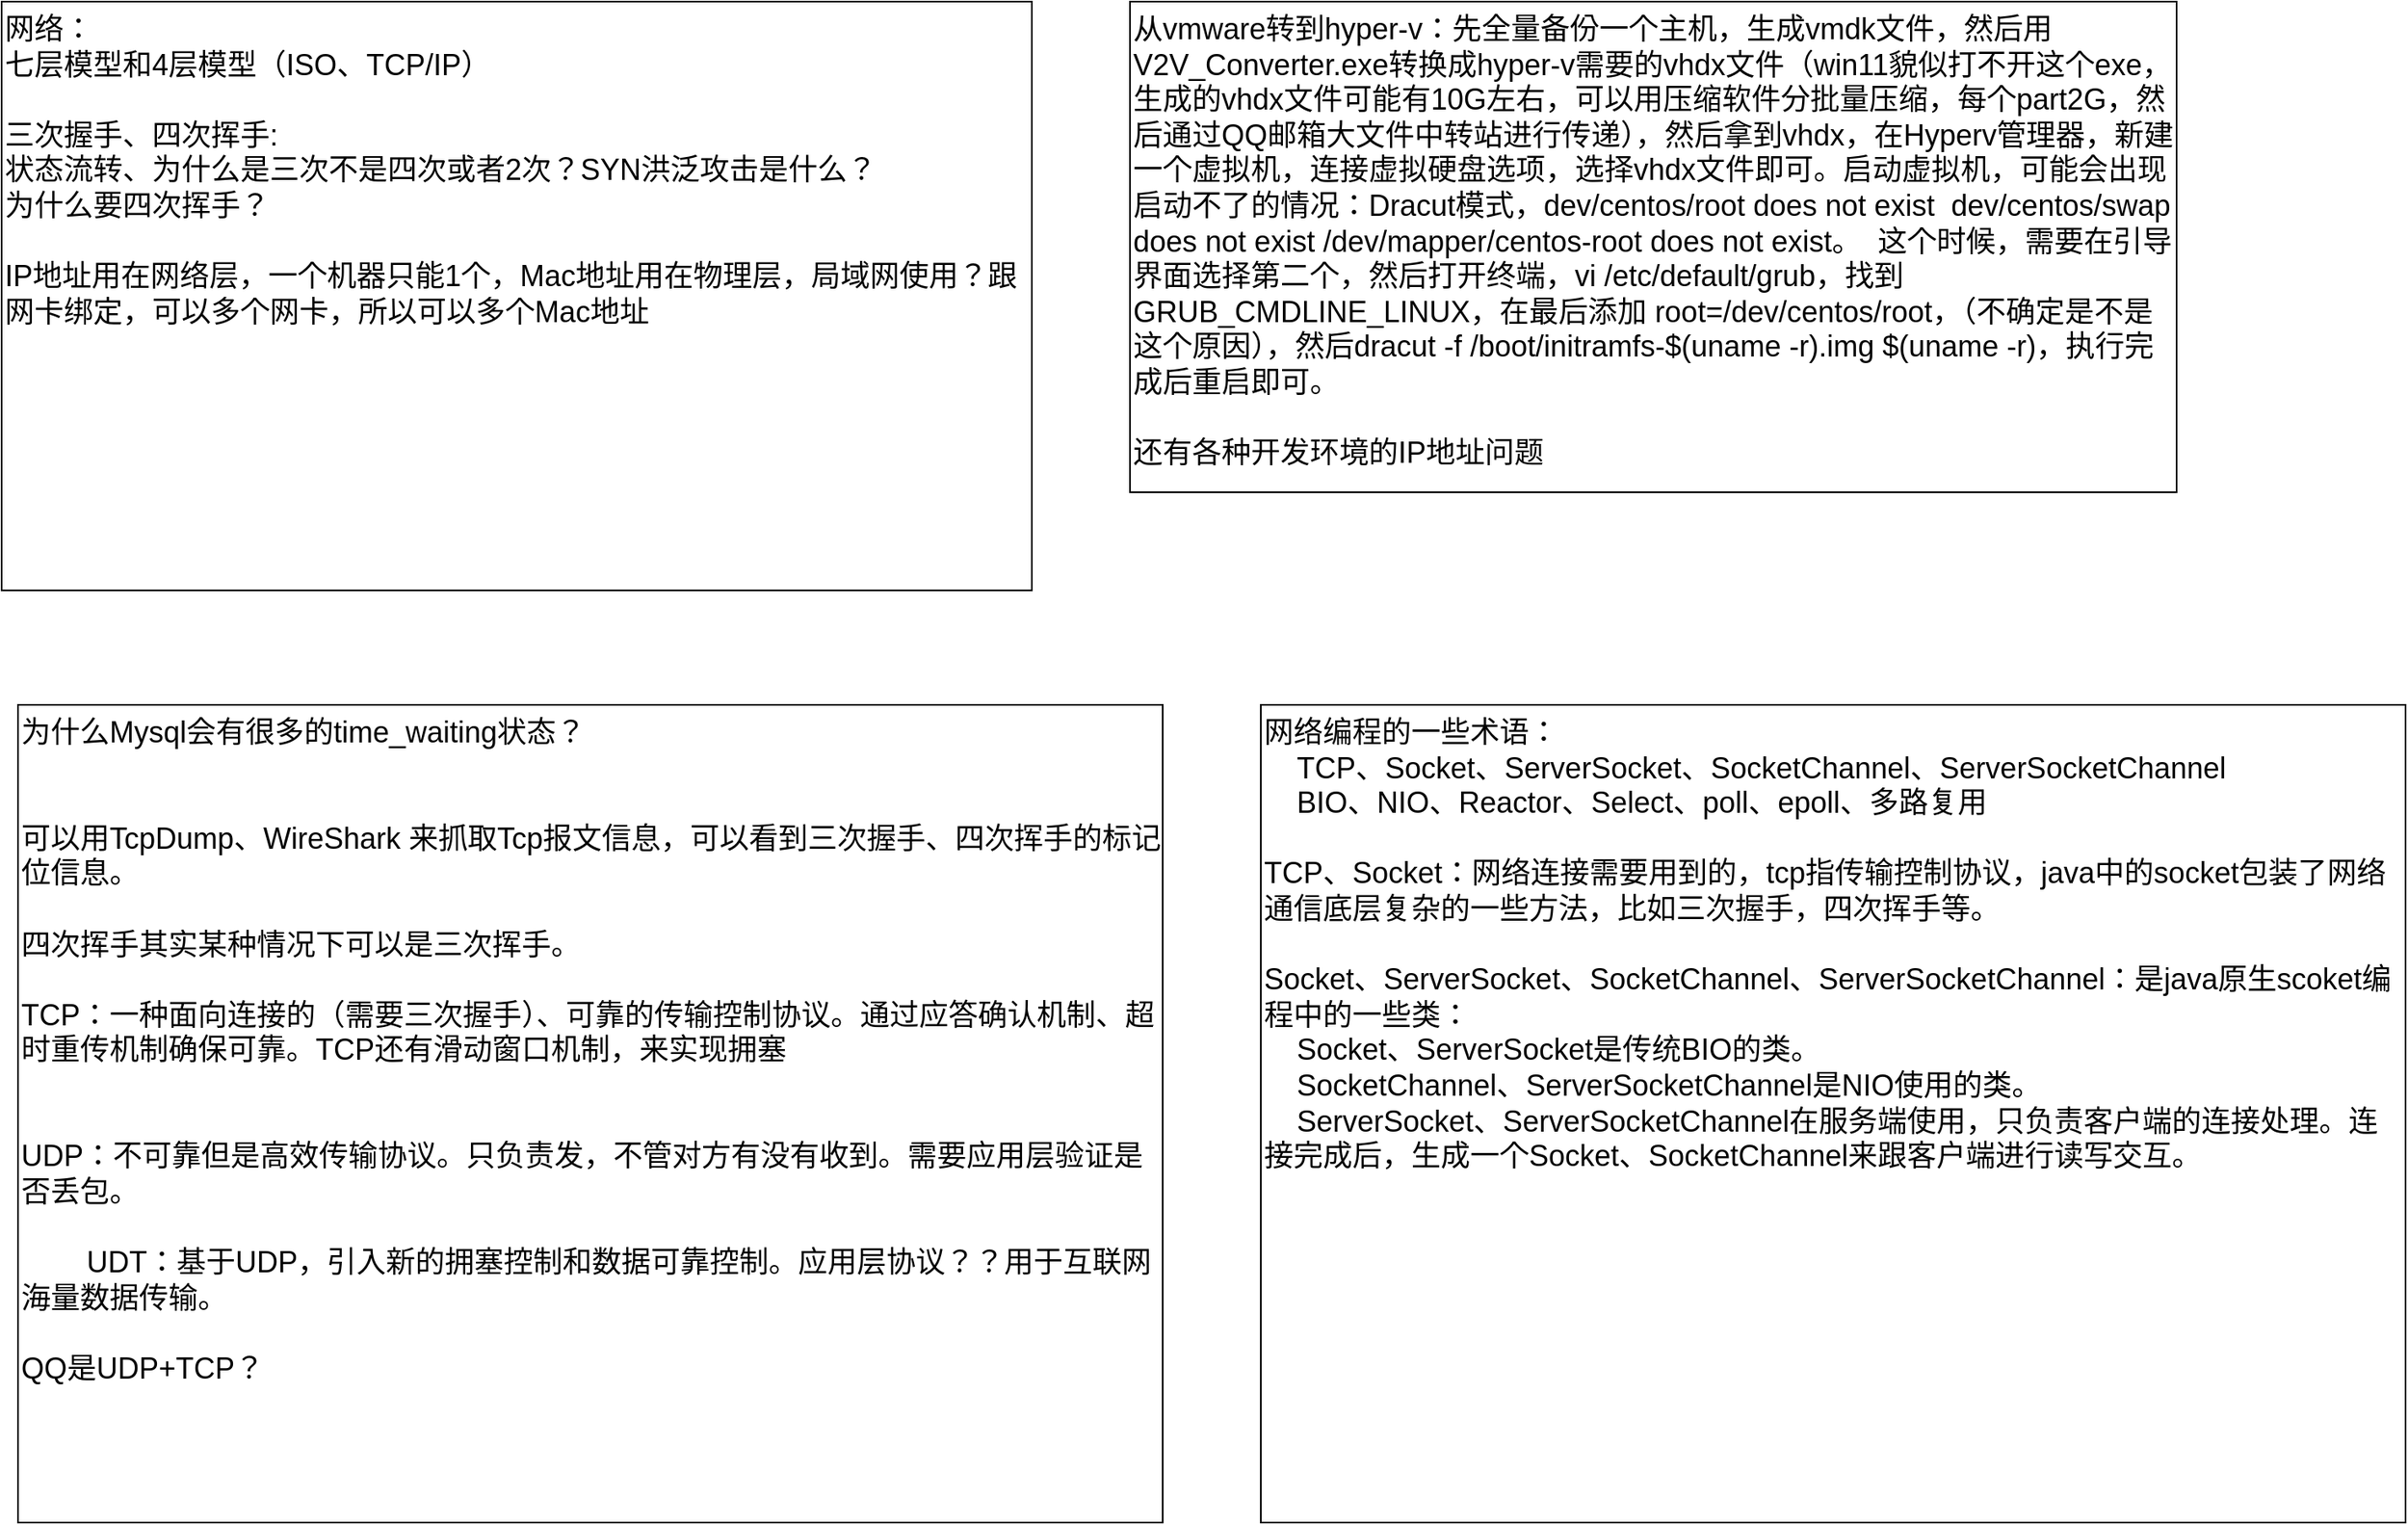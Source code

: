 <mxfile version="22.1.15" type="github">
  <diagram name="第 1 页" id="dfQ2K8U6RCrprToEWXjN">
    <mxGraphModel dx="1434" dy="758" grid="1" gridSize="10" guides="1" tooltips="1" connect="1" arrows="1" fold="1" page="1" pageScale="1" pageWidth="827" pageHeight="1169" math="0" shadow="0">
      <root>
        <mxCell id="0" />
        <mxCell id="1" parent="0" />
        <mxCell id="kspal44cpr0UDIiF-O2j-1" value="网络：&lt;br&gt;七层模型和4层模型（ISO、TCP/IP）&lt;br&gt;&lt;br&gt;三次握手、四次挥手:&lt;br&gt;状态流转、为什么是三次不是四次或者2次？SYN洪泛攻击是什么？&lt;br&gt;为什么要四次挥手？&lt;br&gt;&lt;br&gt;IP地址用在网络层，一个机器只能1个，Mac地址用在物理层，局域网使用？跟网卡绑定，可以多个网卡，所以可以多个Mac地址" style="rounded=0;whiteSpace=wrap;html=1;verticalAlign=top;align=left;fontSize=18;" parent="1" vertex="1">
          <mxGeometry x="90" y="230" width="630" height="360" as="geometry" />
        </mxCell>
        <mxCell id="Q0x3BzN4bDTh5bxxYxOY-1" value="为什么Mysql会有很多的time_waiting状态？&lt;br&gt;&lt;br&gt;&lt;br&gt;可以用TcpDump、WireShark 来抓取Tcp报文信息，可以看到三次握手、四次挥手的标记位信息。&lt;br&gt;&lt;br&gt;四次挥手其实某种情况下可以是三次挥手。&lt;br&gt;&lt;br&gt;TCP：一种面向连接的（需要三次握手）、可靠的传输控制协议。通过应答确认机制、超时重传机制确保可靠。TCP还有滑动窗口机制，来实现拥塞&lt;br&gt;&lt;br&gt;&lt;br&gt;UDP：不可靠但是高效传输协议。只负责发，不管对方有没有收到。需要应用层验证是否丢包。&lt;br&gt;&lt;br&gt;&lt;span style=&quot;white-space: pre;&quot;&gt;&#x9;&lt;/span&gt;UDT：基于UDP，引入新的拥塞控制和数据可靠控制。应用层协议？？用于互联网海量数据传输。&lt;br&gt;&lt;br&gt;QQ是UDP+TCP？" style="rounded=0;whiteSpace=wrap;html=1;verticalAlign=top;align=left;fontSize=18;" parent="1" vertex="1">
          <mxGeometry x="100" y="660" width="700" height="500" as="geometry" />
        </mxCell>
        <mxCell id="Q0x3BzN4bDTh5bxxYxOY-2" value="从vmware转到hyper-v：先全量备份一个主机，生成vmdk文件，然后用V2V_Converter.exe转换成hyper-v需要的vhdx文件（win11貌似打不开这个exe，生成的vhdx文件可能有10G左右，可以用压缩软件分批量压缩，每个part2G，然后通过QQ邮箱大文件中转站进行传递），然后拿到vhdx，在Hyperv管理器，新建一个虚拟机，连接虚拟硬盘选项，选择vhdx文件即可。启动虚拟机，可能会出现启动不了的情况：Dracut模式，dev/centos/root does not exist&amp;nbsp; dev/centos/swap does not exist /dev/mapper/centos-root does not exist。&amp;nbsp; 这个时候，需要在引导界面选择第二个，然后打开终端，vi /etc/default/grub，找到GRUB_CMDLINE_LINUX，在最后添加 root=/dev/centos/root，（不确定是不是这个原因），然后dracut -f /boot/initramfs-$(uname -r).img $(uname -r)，执行完成后重启即可。&lt;br&gt;&lt;br&gt;还有各种开发环境的IP地址问题" style="rounded=0;whiteSpace=wrap;html=1;verticalAlign=top;align=left;fontSize=18;" parent="1" vertex="1">
          <mxGeometry x="780" y="230" width="640" height="300" as="geometry" />
        </mxCell>
        <mxCell id="AwSWmslzqT6xmFB92t7R-1" value="网络编程的一些术语：&lt;br&gt;&lt;span style=&quot;&quot;&gt;&lt;span style=&quot;&quot;&gt;&amp;nbsp;&amp;nbsp;&amp;nbsp;&amp;nbsp;&lt;/span&gt;&lt;/span&gt;TCP、Socket、ServerSocket、SocketChannel、ServerSocketChannel&lt;br&gt;&lt;span style=&quot;&quot;&gt;&lt;span style=&quot;&quot;&gt;&amp;nbsp;&amp;nbsp;&amp;nbsp;&amp;nbsp;&lt;/span&gt;&lt;/span&gt;BIO、NIO、Reactor、Select、poll、epoll、多路复用&lt;br&gt;&lt;br&gt;TCP、Socket：网络连接需要用到的，tcp指传输控制协议，java中的socket包装了网络通信底层复杂的一些方法，比如三次握手，四次挥手等。&lt;br&gt;&lt;br&gt;Socket、ServerSocket、SocketChannel、ServerSocketChannel：是java原生scoket编程中的一些类：&lt;br&gt;&lt;span style=&quot;&quot;&gt;&lt;span style=&quot;&quot;&gt;&amp;nbsp;&amp;nbsp;&amp;nbsp;&amp;nbsp;&lt;/span&gt;&lt;/span&gt;Socket、ServerSocket是传统BIO的类。&lt;br&gt;&lt;span style=&quot;&quot;&gt;&lt;span style=&quot;&quot;&gt;&amp;nbsp;&amp;nbsp;&amp;nbsp;&amp;nbsp;&lt;/span&gt;&lt;/span&gt;SocketChannel、ServerSocketChannel是NIO使用的类。&lt;br&gt;&lt;span style=&quot;&quot;&gt;&lt;span style=&quot;&quot;&gt;&amp;nbsp;&amp;nbsp;&amp;nbsp;&amp;nbsp;&lt;/span&gt;&lt;/span&gt;ServerSocket、ServerSocketChannel在服务端使用，只负责客户端的连接处理。连接完成后，生成一个Socket、SocketChannel来跟客户端进行读写交互。" style="rounded=0;whiteSpace=wrap;html=1;verticalAlign=top;align=left;fontSize=18;" vertex="1" parent="1">
          <mxGeometry x="860" y="660" width="700" height="500" as="geometry" />
        </mxCell>
      </root>
    </mxGraphModel>
  </diagram>
</mxfile>

